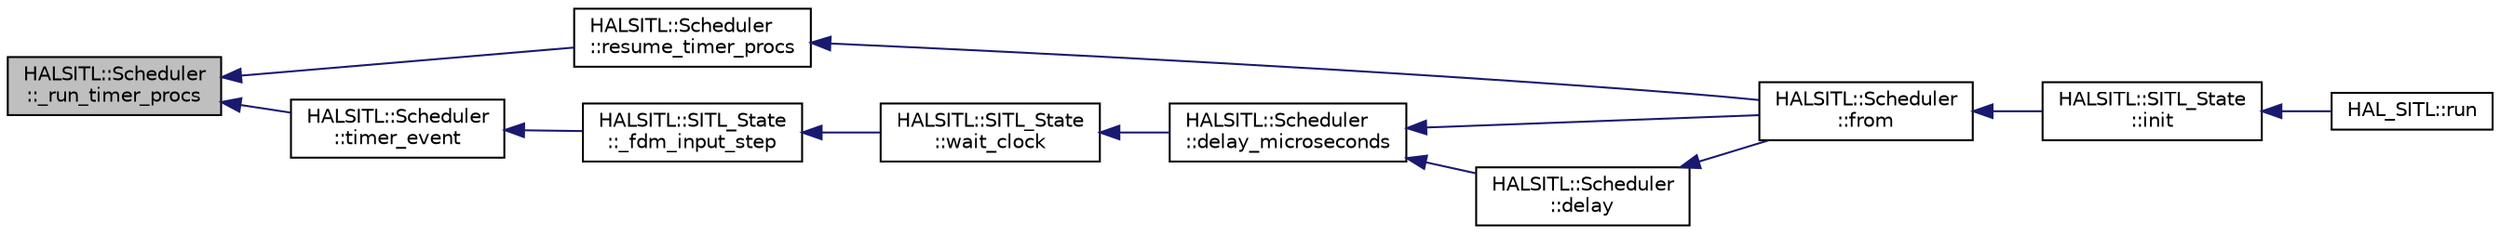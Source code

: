 digraph "HALSITL::Scheduler::_run_timer_procs"
{
 // INTERACTIVE_SVG=YES
  edge [fontname="Helvetica",fontsize="10",labelfontname="Helvetica",labelfontsize="10"];
  node [fontname="Helvetica",fontsize="10",shape=record];
  rankdir="LR";
  Node1 [label="HALSITL::Scheduler\l::_run_timer_procs",height=0.2,width=0.4,color="black", fillcolor="grey75", style="filled", fontcolor="black"];
  Node1 -> Node2 [dir="back",color="midnightblue",fontsize="10",style="solid",fontname="Helvetica"];
  Node2 [label="HALSITL::Scheduler\l::resume_timer_procs",height=0.2,width=0.4,color="black", fillcolor="white", style="filled",URL="$classHALSITL_1_1Scheduler.html#aee4e701b92cb4721c4de1bfcdcded70c"];
  Node2 -> Node3 [dir="back",color="midnightblue",fontsize="10",style="solid",fontname="Helvetica"];
  Node3 [label="HALSITL::Scheduler\l::from",height=0.2,width=0.4,color="black", fillcolor="white", style="filled",URL="$classHALSITL_1_1Scheduler.html#a2c3ea70328333081349821921242cb39"];
  Node3 -> Node4 [dir="back",color="midnightblue",fontsize="10",style="solid",fontname="Helvetica"];
  Node4 [label="HALSITL::SITL_State\l::init",height=0.2,width=0.4,color="black", fillcolor="white", style="filled",URL="$classHALSITL_1_1SITL__State.html#a7059cb4e279007aae9b06757a68c15af"];
  Node4 -> Node5 [dir="back",color="midnightblue",fontsize="10",style="solid",fontname="Helvetica"];
  Node5 [label="HAL_SITL::run",height=0.2,width=0.4,color="black", fillcolor="white", style="filled",URL="$classHAL__SITL.html#add0e35ac5a212a6b187c55186c8f026a"];
  Node1 -> Node6 [dir="back",color="midnightblue",fontsize="10",style="solid",fontname="Helvetica"];
  Node6 [label="HALSITL::Scheduler\l::timer_event",height=0.2,width=0.4,color="black", fillcolor="white", style="filled",URL="$classHALSITL_1_1Scheduler.html#a4004b69b3948fb53b77d59d3989dfd1d"];
  Node6 -> Node7 [dir="back",color="midnightblue",fontsize="10",style="solid",fontname="Helvetica"];
  Node7 [label="HALSITL::SITL_State\l::_fdm_input_step",height=0.2,width=0.4,color="black", fillcolor="white", style="filled",URL="$classHALSITL_1_1SITL__State.html#ae31c93a26ca780bb508dded2498e2e93"];
  Node7 -> Node8 [dir="back",color="midnightblue",fontsize="10",style="solid",fontname="Helvetica"];
  Node8 [label="HALSITL::SITL_State\l::wait_clock",height=0.2,width=0.4,color="black", fillcolor="white", style="filled",URL="$classHALSITL_1_1SITL__State.html#a3eeaf330efded46259bbf64fc53e6b9f"];
  Node8 -> Node9 [dir="back",color="midnightblue",fontsize="10",style="solid",fontname="Helvetica"];
  Node9 [label="HALSITL::Scheduler\l::delay_microseconds",height=0.2,width=0.4,color="black", fillcolor="white", style="filled",URL="$classHALSITL_1_1Scheduler.html#a4cffd5bcba0175bf49c7aa75ff3bf09a"];
  Node9 -> Node3 [dir="back",color="midnightblue",fontsize="10",style="solid",fontname="Helvetica"];
  Node9 -> Node10 [dir="back",color="midnightblue",fontsize="10",style="solid",fontname="Helvetica"];
  Node10 [label="HALSITL::Scheduler\l::delay",height=0.2,width=0.4,color="black", fillcolor="white", style="filled",URL="$classHALSITL_1_1Scheduler.html#a14f3239ecbb9889823b20dc9de655c2f"];
  Node10 -> Node3 [dir="back",color="midnightblue",fontsize="10",style="solid",fontname="Helvetica"];
}
